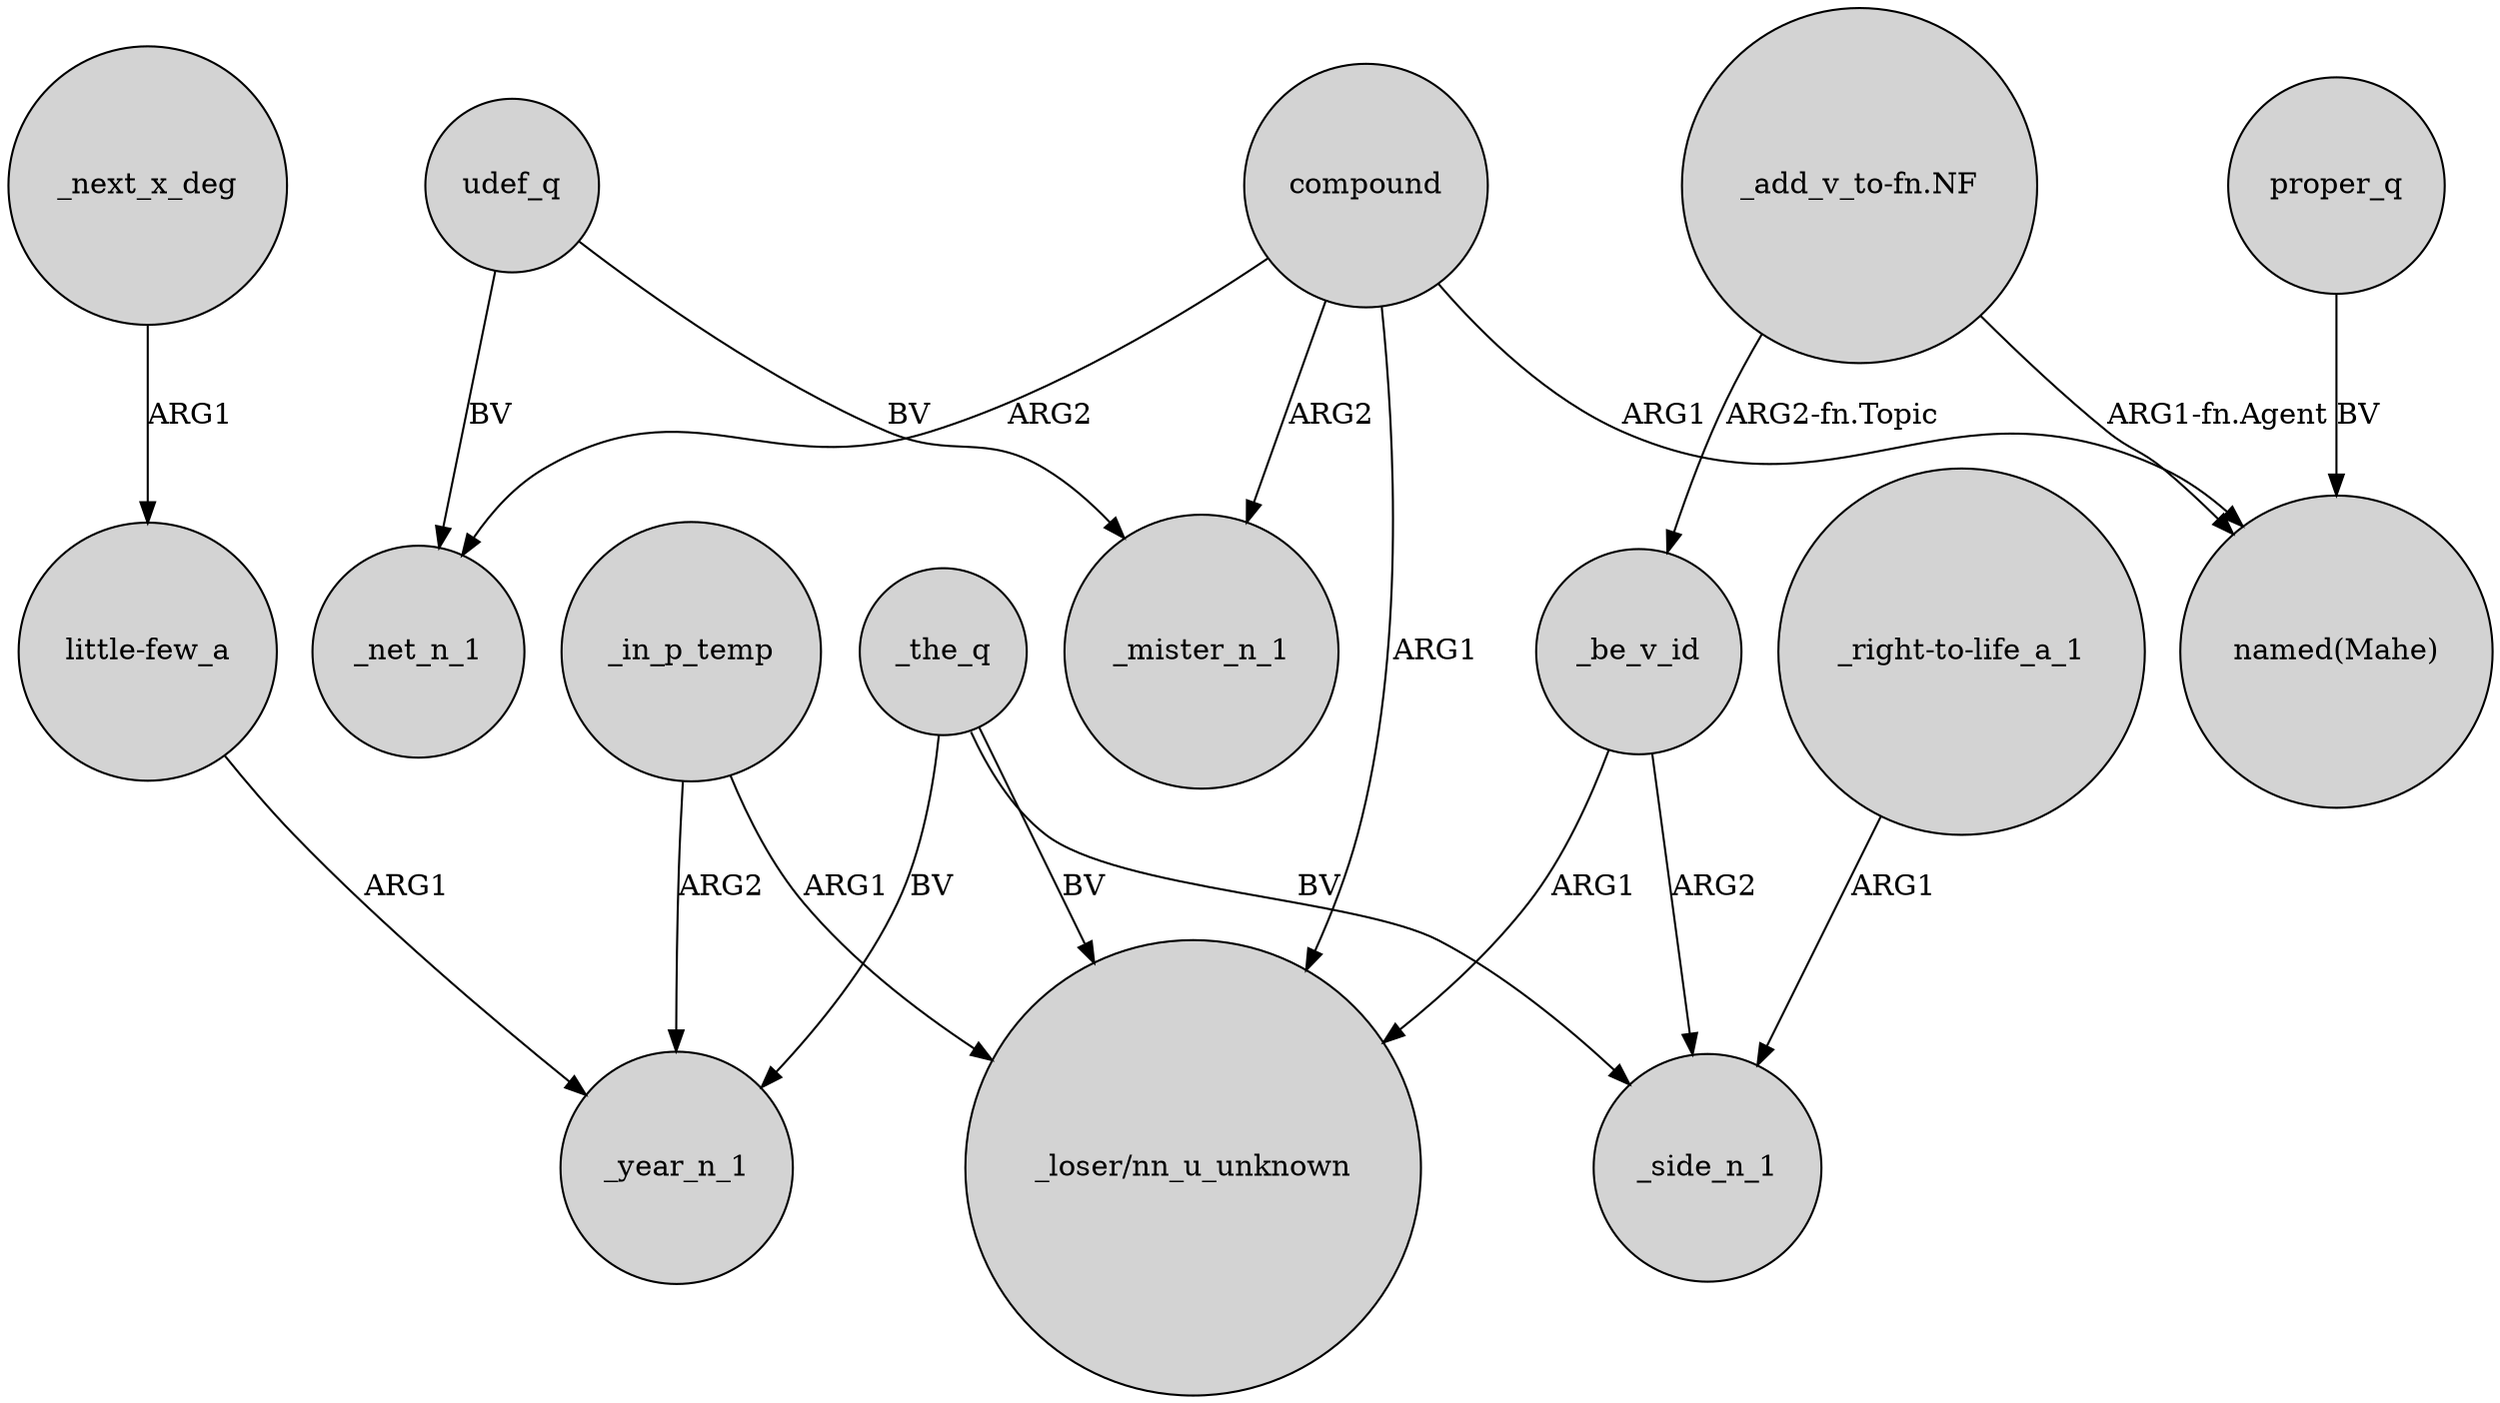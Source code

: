 digraph {
	node [shape=circle style=filled]
	"_add_v_to-fn.NF" -> _be_v_id [label="ARG2-fn.Topic"]
	_the_q -> "_loser/nn_u_unknown" [label=BV]
	_be_v_id -> "_loser/nn_u_unknown" [label=ARG1]
	_the_q -> _side_n_1 [label=BV]
	compound -> _mister_n_1 [label=ARG2]
	udef_q -> _mister_n_1 [label=BV]
	compound -> "_loser/nn_u_unknown" [label=ARG1]
	"_right-to-life_a_1" -> _side_n_1 [label=ARG1]
	_in_p_temp -> _year_n_1 [label=ARG2]
	_next_x_deg -> "little-few_a" [label=ARG1]
	_be_v_id -> _side_n_1 [label=ARG2]
	compound -> _net_n_1 [label=ARG2]
	"little-few_a" -> _year_n_1 [label=ARG1]
	_the_q -> _year_n_1 [label=BV]
	compound -> "named(Mahe)" [label=ARG1]
	_in_p_temp -> "_loser/nn_u_unknown" [label=ARG1]
	udef_q -> _net_n_1 [label=BV]
	proper_q -> "named(Mahe)" [label=BV]
	"_add_v_to-fn.NF" -> "named(Mahe)" [label="ARG1-fn.Agent"]
}
